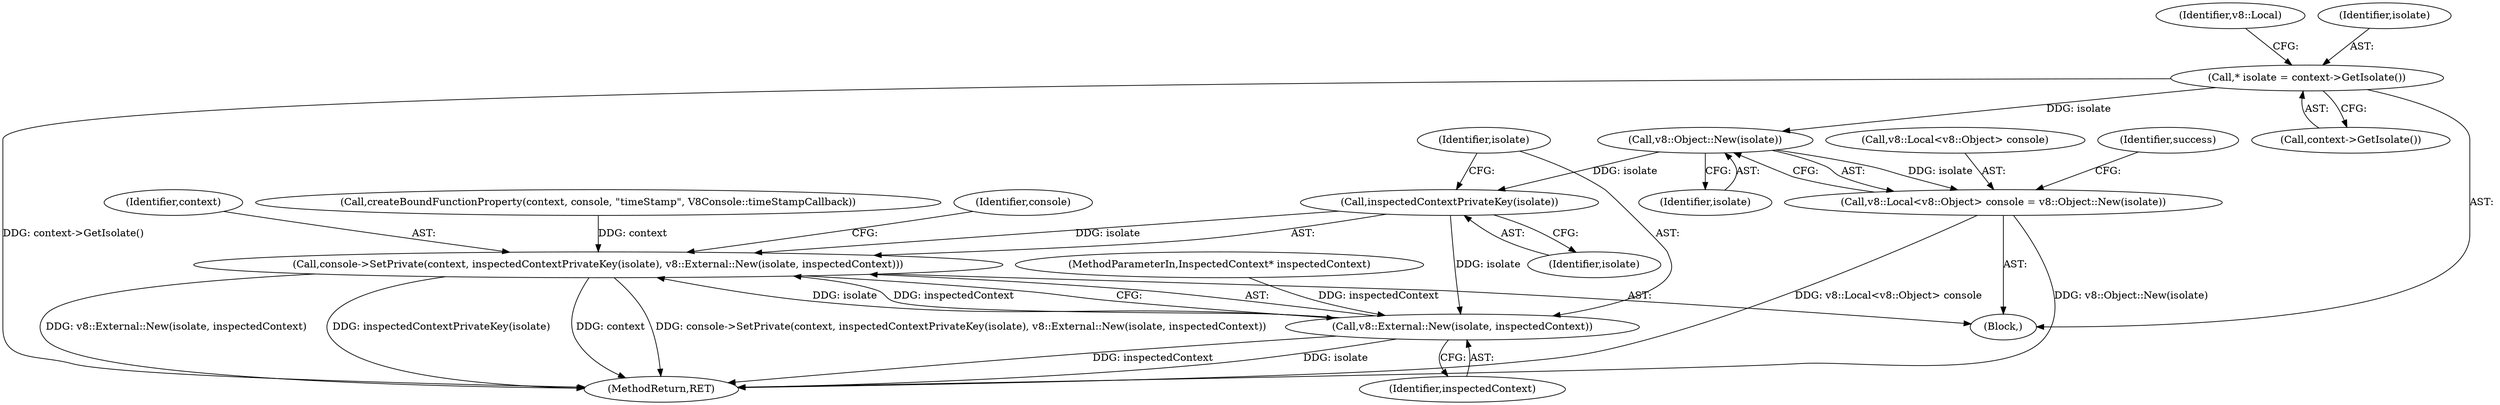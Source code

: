 digraph "0_Chrome_93bc623489bdcfc7e9127614fcfb3258edf3f0f9_0@pointer" {
"1000123" [label="(Call,v8::Object::New(isolate))"];
"1000113" [label="(Call,* isolate = context->GetIsolate())"];
"1000117" [label="(Call,v8::Local<v8::Object> console = v8::Object::New(isolate))"];
"1000251" [label="(Call,inspectedContextPrivateKey(isolate))"];
"1000249" [label="(Call,console->SetPrivate(context, inspectedContextPrivateKey(isolate), v8::External::New(isolate, inspectedContext)))"];
"1000253" [label="(Call,v8::External::New(isolate, inspectedContext))"];
"1000249" [label="(Call,console->SetPrivate(context, inspectedContextPrivateKey(isolate), v8::External::New(isolate, inspectedContext)))"];
"1000123" [label="(Call,v8::Object::New(isolate))"];
"1000113" [label="(Call,* isolate = context->GetIsolate())"];
"1000242" [label="(Call,createBoundFunctionProperty(context, console, \"timeStamp\", V8Console::timeStampCallback))"];
"1000115" [label="(Call,context->GetIsolate())"];
"1000119" [label="(Identifier,v8::Local)"];
"1000257" [label="(Identifier,console)"];
"1000258" [label="(MethodReturn,RET)"];
"1000250" [label="(Identifier,context)"];
"1000124" [label="(Identifier,isolate)"];
"1000114" [label="(Identifier,isolate)"];
"1000127" [label="(Identifier,success)"];
"1000253" [label="(Call,v8::External::New(isolate, inspectedContext))"];
"1000117" [label="(Call,v8::Local<v8::Object> console = v8::Object::New(isolate))"];
"1000252" [label="(Identifier,isolate)"];
"1000255" [label="(Identifier,inspectedContext)"];
"1000254" [label="(Identifier,isolate)"];
"1000101" [label="(MethodParameterIn,InspectedContext* inspectedContext)"];
"1000251" [label="(Call,inspectedContextPrivateKey(isolate))"];
"1000118" [label="(Call,v8::Local<v8::Object> console)"];
"1000103" [label="(Block,)"];
"1000123" -> "1000117"  [label="AST: "];
"1000123" -> "1000124"  [label="CFG: "];
"1000124" -> "1000123"  [label="AST: "];
"1000117" -> "1000123"  [label="CFG: "];
"1000123" -> "1000117"  [label="DDG: isolate"];
"1000113" -> "1000123"  [label="DDG: isolate"];
"1000123" -> "1000251"  [label="DDG: isolate"];
"1000113" -> "1000103"  [label="AST: "];
"1000113" -> "1000115"  [label="CFG: "];
"1000114" -> "1000113"  [label="AST: "];
"1000115" -> "1000113"  [label="AST: "];
"1000119" -> "1000113"  [label="CFG: "];
"1000113" -> "1000258"  [label="DDG: context->GetIsolate()"];
"1000117" -> "1000103"  [label="AST: "];
"1000118" -> "1000117"  [label="AST: "];
"1000127" -> "1000117"  [label="CFG: "];
"1000117" -> "1000258"  [label="DDG: v8::Object::New(isolate)"];
"1000117" -> "1000258"  [label="DDG: v8::Local<v8::Object> console"];
"1000251" -> "1000249"  [label="AST: "];
"1000251" -> "1000252"  [label="CFG: "];
"1000252" -> "1000251"  [label="AST: "];
"1000254" -> "1000251"  [label="CFG: "];
"1000251" -> "1000249"  [label="DDG: isolate"];
"1000251" -> "1000253"  [label="DDG: isolate"];
"1000249" -> "1000103"  [label="AST: "];
"1000249" -> "1000253"  [label="CFG: "];
"1000250" -> "1000249"  [label="AST: "];
"1000253" -> "1000249"  [label="AST: "];
"1000257" -> "1000249"  [label="CFG: "];
"1000249" -> "1000258"  [label="DDG: v8::External::New(isolate, inspectedContext)"];
"1000249" -> "1000258"  [label="DDG: inspectedContextPrivateKey(isolate)"];
"1000249" -> "1000258"  [label="DDG: context"];
"1000249" -> "1000258"  [label="DDG: console->SetPrivate(context, inspectedContextPrivateKey(isolate), v8::External::New(isolate, inspectedContext))"];
"1000242" -> "1000249"  [label="DDG: context"];
"1000253" -> "1000249"  [label="DDG: isolate"];
"1000253" -> "1000249"  [label="DDG: inspectedContext"];
"1000253" -> "1000255"  [label="CFG: "];
"1000254" -> "1000253"  [label="AST: "];
"1000255" -> "1000253"  [label="AST: "];
"1000253" -> "1000258"  [label="DDG: inspectedContext"];
"1000253" -> "1000258"  [label="DDG: isolate"];
"1000101" -> "1000253"  [label="DDG: inspectedContext"];
}
